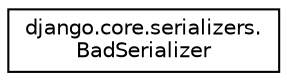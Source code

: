 digraph "Graphical Class Hierarchy"
{
 // LATEX_PDF_SIZE
  edge [fontname="Helvetica",fontsize="10",labelfontname="Helvetica",labelfontsize="10"];
  node [fontname="Helvetica",fontsize="10",shape=record];
  rankdir="LR";
  Node0 [label="django.core.serializers.\lBadSerializer",height=0.2,width=0.4,color="black", fillcolor="white", style="filled",URL="$db/dac/classdjango_1_1core_1_1serializers_1_1_bad_serializer.html",tooltip=" "];
}
